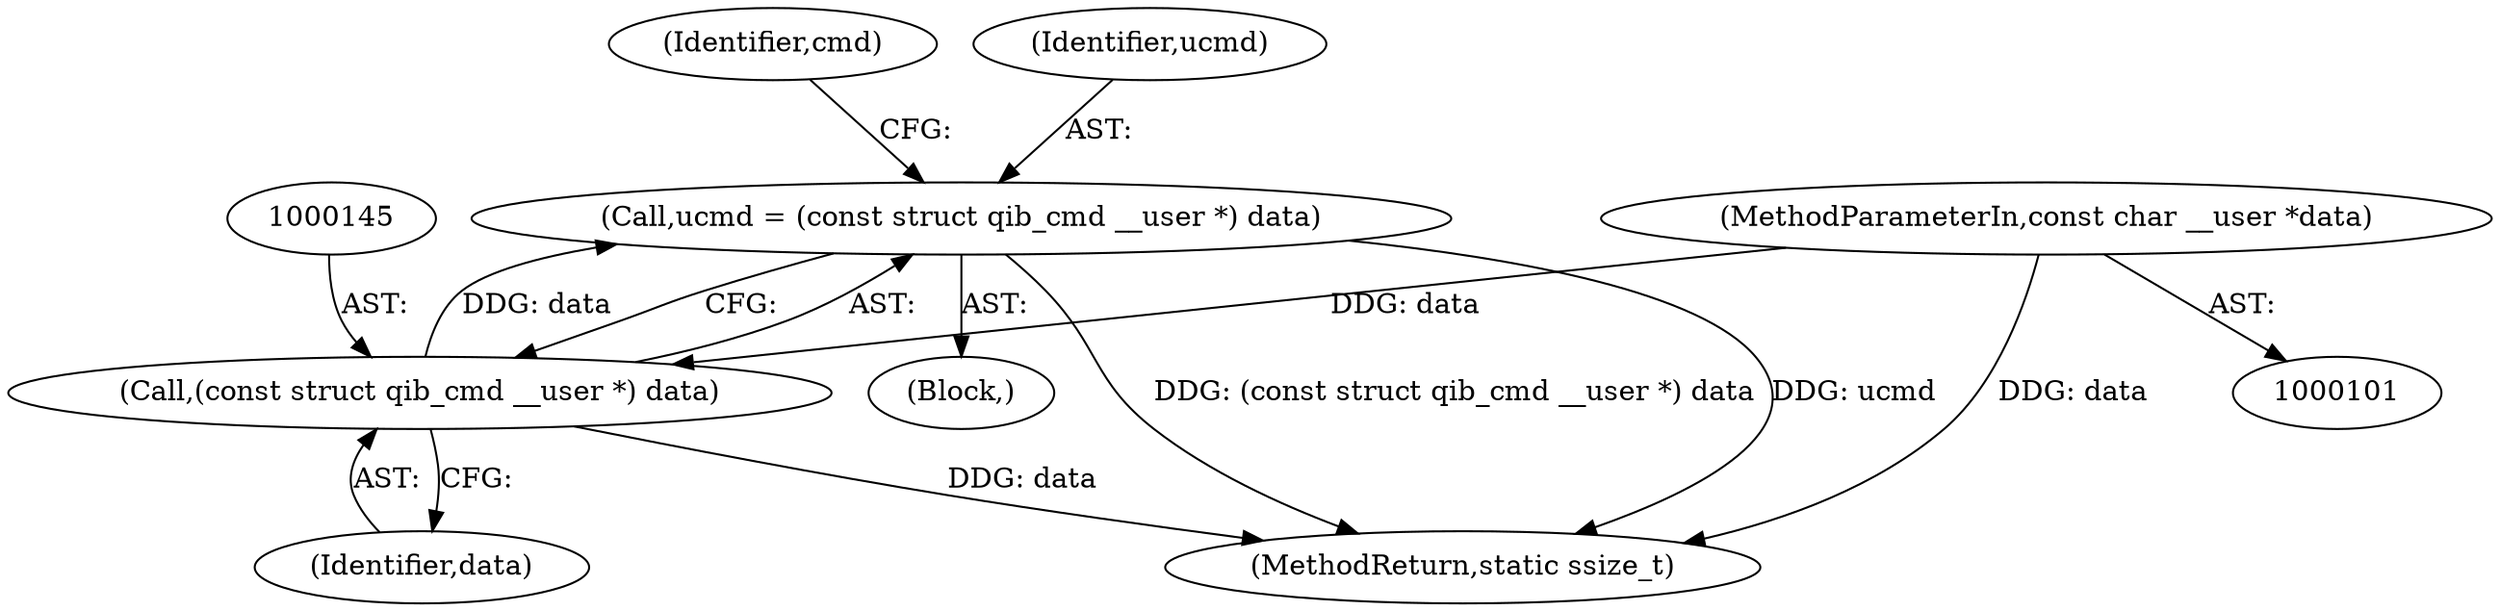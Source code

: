 digraph "0_linux_e6bd18f57aad1a2d1ef40e646d03ed0f2515c9e3_2@pointer" {
"1000142" [label="(Call,ucmd = (const struct qib_cmd __user *) data)"];
"1000144" [label="(Call,(const struct qib_cmd __user *) data)"];
"1000103" [label="(MethodParameterIn,const char __user *data)"];
"1000146" [label="(Identifier,data)"];
"1000103" [label="(MethodParameterIn,const char __user *data)"];
"1000142" [label="(Call,ucmd = (const struct qib_cmd __user *) data)"];
"1000106" [label="(Block,)"];
"1000151" [label="(Identifier,cmd)"];
"1000725" [label="(MethodReturn,static ssize_t)"];
"1000143" [label="(Identifier,ucmd)"];
"1000144" [label="(Call,(const struct qib_cmd __user *) data)"];
"1000142" -> "1000106"  [label="AST: "];
"1000142" -> "1000144"  [label="CFG: "];
"1000143" -> "1000142"  [label="AST: "];
"1000144" -> "1000142"  [label="AST: "];
"1000151" -> "1000142"  [label="CFG: "];
"1000142" -> "1000725"  [label="DDG: (const struct qib_cmd __user *) data"];
"1000142" -> "1000725"  [label="DDG: ucmd"];
"1000144" -> "1000142"  [label="DDG: data"];
"1000144" -> "1000146"  [label="CFG: "];
"1000145" -> "1000144"  [label="AST: "];
"1000146" -> "1000144"  [label="AST: "];
"1000144" -> "1000725"  [label="DDG: data"];
"1000103" -> "1000144"  [label="DDG: data"];
"1000103" -> "1000101"  [label="AST: "];
"1000103" -> "1000725"  [label="DDG: data"];
}
